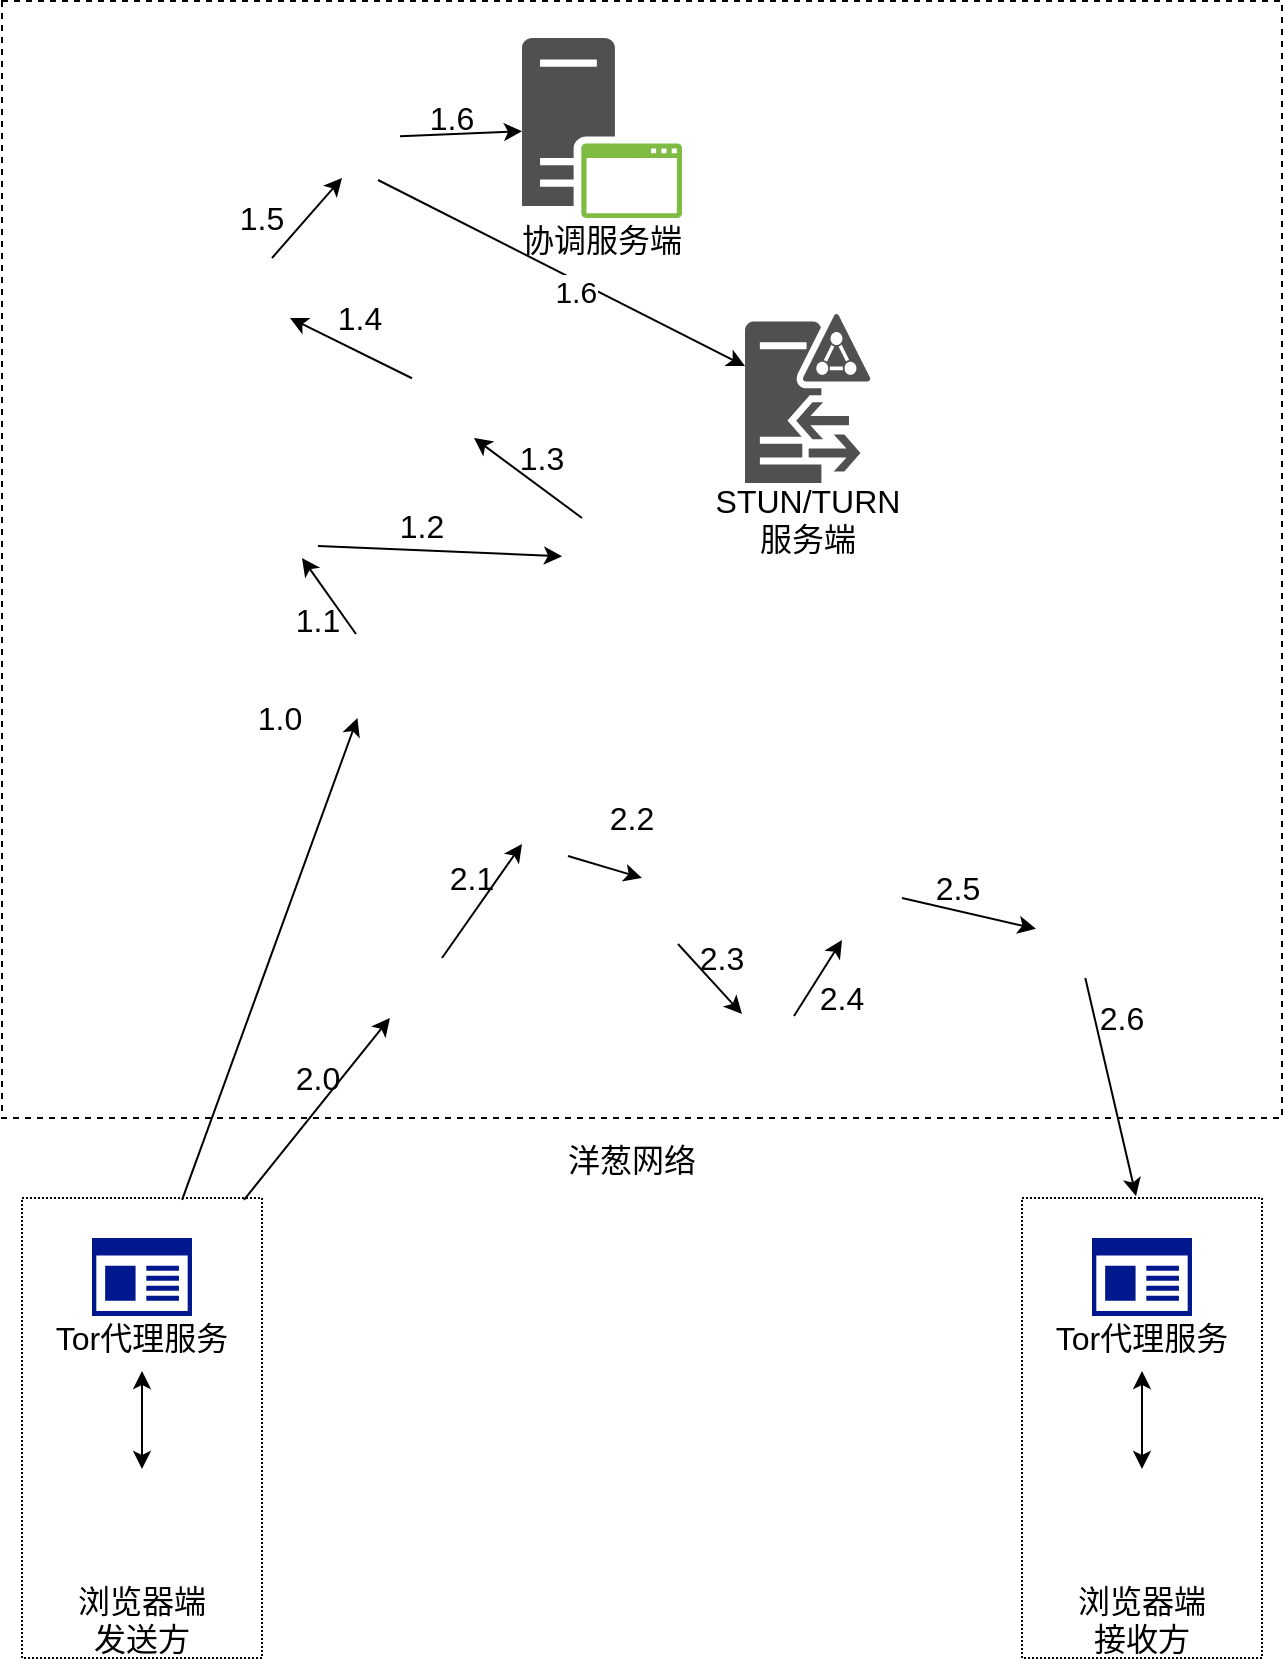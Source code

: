 <mxfile version="14.6.12" type="github">
  <diagram id="OCHjULSu1DyBYGUDZAkZ" name="Page-1">
    <mxGraphModel dx="904" dy="589" grid="1" gridSize="10" guides="1" tooltips="1" connect="0" arrows="1" fold="1" page="1" pageScale="1" pageWidth="827" pageHeight="1169" math="0" shadow="0">
      <root>
        <mxCell id="0" />
        <mxCell id="1" parent="0" />
        <mxCell id="9-z5hyXyrFVvHmD_KuJB-18" value="" style="rounded=0;whiteSpace=wrap;fontSize=16;dashed=1;" parent="1" vertex="1">
          <mxGeometry x="310" y="151.5" width="640" height="558.5" as="geometry" />
        </mxCell>
        <mxCell id="c0s-1U45BDCgnt8DzCzi-7" value="" style="pointerEvents=1;shadow=0;dashed=0;strokeColor=none;fillColor=#505050;labelPosition=center;verticalLabelPosition=bottom;verticalAlign=top;outlineConnect=0;align=center;shape=mxgraph.office.servers.application_server_green;fontSize=16;" parent="1" vertex="1">
          <mxGeometry x="570" y="170" width="80" height="90" as="geometry" />
        </mxCell>
        <mxCell id="c0s-1U45BDCgnt8DzCzi-54" value="协调服务端" style="text;align=center;verticalAlign=middle;resizable=0;points=[];autosize=1;fontSize=16;" parent="1" vertex="1">
          <mxGeometry x="560" y="260" width="100" height="20" as="geometry" />
        </mxCell>
        <mxCell id="c0s-1U45BDCgnt8DzCzi-16" value="" style="shape=image;verticalAlign=top;verticalLabelPosition=bottom;labelBackgroundColor=#ffffff;imageAspect=0;aspect=fixed;image=https://cdn0.iconfinder.com/data/icons/flat-round-system/512/tor-128.png;fontSize=16;" parent="1" vertex="1">
          <mxGeometry x="429" y="400" width="40" height="40" as="geometry" />
        </mxCell>
        <mxCell id="c0s-1U45BDCgnt8DzCzi-17" value="" style="shape=image;verticalAlign=top;verticalLabelPosition=bottom;labelBackgroundColor=#ffffff;imageAspect=0;aspect=fixed;image=https://cdn0.iconfinder.com/data/icons/flat-round-system/512/tor-128.png;fontSize=16;" parent="1" vertex="1">
          <mxGeometry x="515" y="330" width="40" height="40" as="geometry" />
        </mxCell>
        <mxCell id="c0s-1U45BDCgnt8DzCzi-18" value="" style="shape=image;verticalAlign=top;verticalLabelPosition=bottom;labelBackgroundColor=#ffffff;imageAspect=0;aspect=fixed;image=https://cdn0.iconfinder.com/data/icons/flat-round-system/512/tor-128.png;fontSize=16;" parent="1" vertex="1">
          <mxGeometry x="590" y="410" width="40" height="40" as="geometry" />
        </mxCell>
        <mxCell id="c0s-1U45BDCgnt8DzCzi-19" value="" style="shape=image;verticalAlign=top;verticalLabelPosition=bottom;labelBackgroundColor=#ffffff;imageAspect=0;aspect=fixed;image=https://cdn0.iconfinder.com/data/icons/flat-round-system/512/tor-128.png;fontSize=16;" parent="1" vertex="1">
          <mxGeometry x="790" y="410.75" width="40" height="40" as="geometry" />
        </mxCell>
        <mxCell id="c0s-1U45BDCgnt8DzCzi-21" value="" style="shape=image;verticalAlign=top;verticalLabelPosition=bottom;labelBackgroundColor=#ffffff;imageAspect=0;aspect=fixed;image=https://cdn0.iconfinder.com/data/icons/flat-round-system/512/tor-128.png;fontSize=16;" parent="1" vertex="1">
          <mxGeometry x="475" y="470" width="40" height="40" as="geometry" />
        </mxCell>
        <mxCell id="c0s-1U45BDCgnt8DzCzi-58" value="洋葱网络" style="text;align=center;verticalAlign=middle;resizable=0;points=[];autosize=1;fontSize=16;" parent="1" vertex="1">
          <mxGeometry x="585" y="720" width="80" height="20" as="geometry" />
        </mxCell>
        <mxCell id="9-z5hyXyrFVvHmD_KuJB-19" value="" style="shape=image;verticalAlign=top;verticalLabelPosition=bottom;labelBackgroundColor=#ffffff;imageAspect=0;aspect=fixed;image=https://cdn0.iconfinder.com/data/icons/flat-round-system/512/tor-128.png;fontSize=16;" parent="1" vertex="1">
          <mxGeometry x="414" y="280" width="40" height="40" as="geometry" />
        </mxCell>
        <mxCell id="9-z5hyXyrFVvHmD_KuJB-21" value="" style="shape=image;verticalAlign=top;verticalLabelPosition=bottom;labelBackgroundColor=#ffffff;imageAspect=0;aspect=fixed;image=https://cdn0.iconfinder.com/data/icons/flat-round-system/512/tor-128.png;fontSize=16;" parent="1" vertex="1">
          <mxGeometry x="860" y="320" width="40" height="40" as="geometry" />
        </mxCell>
        <mxCell id="9-z5hyXyrFVvHmD_KuJB-23" value="" style="shape=image;verticalAlign=top;verticalLabelPosition=bottom;labelBackgroundColor=#ffffff;imageAspect=0;aspect=fixed;image=https://cdn0.iconfinder.com/data/icons/flat-round-system/512/tor-128.png;fontSize=16;" parent="1" vertex="1">
          <mxGeometry x="500" y="620" width="40" height="40" as="geometry" />
        </mxCell>
        <mxCell id="9-z5hyXyrFVvHmD_KuJB-24" value="" style="shape=image;verticalAlign=top;verticalLabelPosition=bottom;labelBackgroundColor=#ffffff;imageAspect=0;aspect=fixed;image=https://cdn0.iconfinder.com/data/icons/flat-round-system/512/tor-128.png;fontSize=16;" parent="1" vertex="1">
          <mxGeometry x="469" y="200" width="40" height="40" as="geometry" />
        </mxCell>
        <mxCell id="9-z5hyXyrFVvHmD_KuJB-25" value="" style="shape=image;verticalAlign=top;verticalLabelPosition=bottom;labelBackgroundColor=#ffffff;imageAspect=0;aspect=fixed;image=https://cdn0.iconfinder.com/data/icons/flat-round-system/512/tor-128.png;fontSize=16;" parent="1" vertex="1">
          <mxGeometry x="693" y="200" width="40" height="40" as="geometry" />
        </mxCell>
        <mxCell id="9-z5hyXyrFVvHmD_KuJB-27" value=" " style="text;strokeColor=none;fillColor=none;align=center;verticalAlign=middle;whiteSpace=wrap;rounded=0;dashed=1;fontSize=16;" parent="1" vertex="1">
          <mxGeometry x="618" y="430" width="40" height="20" as="geometry" />
        </mxCell>
        <mxCell id="3aFzCoHox-xoftAFMv3z-1" value="" style="rounded=0;whiteSpace=wrap;dashed=1;dashPattern=1 1;fontSize=16;" parent="1" vertex="1">
          <mxGeometry x="320" y="750" width="120" height="230" as="geometry" />
        </mxCell>
        <mxCell id="3aFzCoHox-xoftAFMv3z-5" value="" style="aspect=fixed;pointerEvents=1;shadow=0;dashed=0;strokeColor=none;labelPosition=center;verticalLabelPosition=bottom;verticalAlign=top;align=center;fillColor=#00188D;shape=mxgraph.mscae.enterprise.app_generic;fontSize=16;" parent="1" vertex="1">
          <mxGeometry x="355" y="770" width="50" height="39" as="geometry" />
        </mxCell>
        <mxCell id="3aFzCoHox-xoftAFMv3z-6" value="Tor代理服务" style="text;align=center;verticalAlign=middle;resizable=0;points=[];autosize=1;fontSize=16;" parent="1" vertex="1">
          <mxGeometry x="330" y="809" width="100" height="20" as="geometry" />
        </mxCell>
        <mxCell id="3aFzCoHox-xoftAFMv3z-12" value="" style="rounded=0;orthogonalLoop=1;jettySize=auto;fontSize=16;startArrow=classic;startFill=1;" parent="1" edge="1">
          <mxGeometry x="325" y="665.5" as="geometry">
            <mxPoint x="380" y="885.5" as="sourcePoint" />
            <mxPoint x="380" y="836.5" as="targetPoint" />
          </mxGeometry>
        </mxCell>
        <mxCell id="c0s-1U45BDCgnt8DzCzi-28" value="" style="rounded=0;orthogonalLoop=1;jettySize=auto;fontSize=16;exitX=0.667;exitY=0.004;exitDx=0;exitDy=0;exitPerimeter=0;" parent="1" source="3aFzCoHox-xoftAFMv3z-1" target="c0s-1U45BDCgnt8DzCzi-21" edge="1">
          <mxGeometry x="370" y="310" as="geometry">
            <mxPoint x="439" y="538.395" as="sourcePoint" />
          </mxGeometry>
        </mxCell>
        <mxCell id="T7WeoSZBhTSac08RslKe-7" value="" style="rounded=0;orthogonalLoop=1;jettySize=auto;fontSize=16;exitX=0.975;exitY=0.6;exitDx=0;exitDy=0;exitPerimeter=0;" parent="1" source="c0s-1U45BDCgnt8DzCzi-16" target="c0s-1U45BDCgnt8DzCzi-18" edge="1">
          <mxGeometry x="418.39" y="191" as="geometry">
            <mxPoint x="460" y="410" as="sourcePoint" />
            <mxPoint x="494.39" y="320" as="targetPoint" />
          </mxGeometry>
        </mxCell>
        <mxCell id="T7WeoSZBhTSac08RslKe-8" value="" style="rounded=0;orthogonalLoop=1;jettySize=auto;fontSize=16;exitX=0.3;exitY=-0.05;exitDx=0;exitDy=0;exitPerimeter=0;" parent="1" source="c0s-1U45BDCgnt8DzCzi-21" edge="1">
          <mxGeometry x="413" y="247.91" as="geometry">
            <mxPoint x="482" y="470" as="sourcePoint" />
            <mxPoint x="460" y="430" as="targetPoint" />
          </mxGeometry>
        </mxCell>
        <mxCell id="T7WeoSZBhTSac08RslKe-9" value="" style="rounded=0;orthogonalLoop=1;jettySize=auto;fontSize=16;entryX=0.775;entryY=1;entryDx=0;entryDy=0;entryPerimeter=0;" parent="1" target="c0s-1U45BDCgnt8DzCzi-17" edge="1">
          <mxGeometry x="531" y="181.6" as="geometry">
            <mxPoint x="600" y="410" as="sourcePoint" />
            <mxPoint x="636" y="378.884" as="targetPoint" />
          </mxGeometry>
        </mxCell>
        <mxCell id="T7WeoSZBhTSac08RslKe-10" value="" style="rounded=0;orthogonalLoop=1;jettySize=auto;fontSize=16;entryX=0.775;entryY=1;entryDx=0;entryDy=0;entryPerimeter=0;" parent="1" source="c0s-1U45BDCgnt8DzCzi-17" edge="1">
          <mxGeometry x="439" y="121.6" as="geometry">
            <mxPoint x="508" y="340" as="sourcePoint" />
            <mxPoint x="454" y="310" as="targetPoint" />
          </mxGeometry>
        </mxCell>
        <mxCell id="T7WeoSZBhTSac08RslKe-11" value="" style="rounded=0;orthogonalLoop=1;jettySize=auto;fontSize=16;" parent="1" edge="1">
          <mxGeometry x="368.5" y="61.48" as="geometry">
            <mxPoint x="445" y="280" as="sourcePoint" />
            <mxPoint x="480" y="240" as="targetPoint" />
          </mxGeometry>
        </mxCell>
        <mxCell id="T7WeoSZBhTSac08RslKe-12" value="" style="rounded=0;orthogonalLoop=1;jettySize=auto;fontSize=16;" parent="1" source="9-z5hyXyrFVvHmD_KuJB-24" target="c0s-1U45BDCgnt8DzCzi-7" edge="1">
          <mxGeometry x="473.5" y="26.48" as="geometry">
            <mxPoint x="550" y="245" as="sourcePoint" />
            <mxPoint x="585" y="195" as="targetPoint" />
          </mxGeometry>
        </mxCell>
        <mxCell id="T7WeoSZBhTSac08RslKe-13" value="1.0" style="text;strokeColor=none;fillColor=none;align=center;verticalAlign=middle;whiteSpace=wrap;rounded=0;dashed=1;dashPattern=1 1;fontSize=16;" parent="1" vertex="1">
          <mxGeometry x="429" y="500" width="40" height="20" as="geometry" />
        </mxCell>
        <mxCell id="T7WeoSZBhTSac08RslKe-14" value="1.1" style="text;strokeColor=none;fillColor=none;align=center;verticalAlign=middle;whiteSpace=wrap;rounded=0;dashed=1;dashPattern=1 1;fontSize=16;" parent="1" vertex="1">
          <mxGeometry x="448" y="450.75" width="40" height="20" as="geometry" />
        </mxCell>
        <mxCell id="T7WeoSZBhTSac08RslKe-15" value="1.2" style="text;strokeColor=none;fillColor=none;align=center;verticalAlign=middle;whiteSpace=wrap;rounded=0;dashed=1;dashPattern=1 1;fontSize=16;" parent="1" vertex="1">
          <mxGeometry x="500" y="404" width="40" height="20" as="geometry" />
        </mxCell>
        <mxCell id="T7WeoSZBhTSac08RslKe-16" value="1.3" style="text;strokeColor=none;fillColor=none;align=center;verticalAlign=middle;whiteSpace=wrap;rounded=0;dashed=1;dashPattern=1 1;fontSize=16;" parent="1" vertex="1">
          <mxGeometry x="560" y="370" width="40" height="20" as="geometry" />
        </mxCell>
        <mxCell id="T7WeoSZBhTSac08RslKe-17" value="1.4" style="text;strokeColor=none;fillColor=none;align=center;verticalAlign=middle;whiteSpace=wrap;rounded=0;dashed=1;dashPattern=1 1;fontSize=16;" parent="1" vertex="1">
          <mxGeometry x="469" y="300" width="40" height="20" as="geometry" />
        </mxCell>
        <mxCell id="T7WeoSZBhTSac08RslKe-18" value="1.5" style="text;strokeColor=none;fillColor=none;align=center;verticalAlign=middle;whiteSpace=wrap;rounded=0;dashed=1;dashPattern=1 1;fontSize=16;" parent="1" vertex="1">
          <mxGeometry x="420" y="250" width="40" height="20" as="geometry" />
        </mxCell>
        <mxCell id="T7WeoSZBhTSac08RslKe-19" value="1.6" style="text;strokeColor=none;fillColor=none;align=center;verticalAlign=middle;whiteSpace=wrap;rounded=0;dashed=1;dashPattern=1 1;fontSize=16;" parent="1" vertex="1">
          <mxGeometry x="515" y="200" width="40" height="20" as="geometry" />
        </mxCell>
        <mxCell id="T7WeoSZBhTSac08RslKe-20" value="" style="shape=image;verticalAlign=top;verticalLabelPosition=bottom;labelBackgroundColor=#ffffff;imageAspect=0;aspect=fixed;image=https://cdn1.iconfinder.com/data/icons/logotypes/32/chrome-128.png;fontSize=16;" parent="1" vertex="1">
          <mxGeometry x="355" y="890" width="50" height="50" as="geometry" />
        </mxCell>
        <mxCell id="T7WeoSZBhTSac08RslKe-21" value="浏览器端&#xa;发送方" style="text;align=center;verticalAlign=middle;resizable=0;points=[];autosize=1;fontSize=16;" parent="1" vertex="1">
          <mxGeometry x="340" y="940" width="80" height="40" as="geometry" />
        </mxCell>
        <mxCell id="T7WeoSZBhTSac08RslKe-30" value="" style="rounded=0;whiteSpace=wrap;dashed=1;dashPattern=1 1;fontSize=16;" parent="1" vertex="1">
          <mxGeometry x="820" y="750" width="120" height="230" as="geometry" />
        </mxCell>
        <mxCell id="T7WeoSZBhTSac08RslKe-31" value="" style="aspect=fixed;pointerEvents=1;shadow=0;dashed=0;strokeColor=none;labelPosition=center;verticalLabelPosition=bottom;verticalAlign=top;align=center;fillColor=#00188D;shape=mxgraph.mscae.enterprise.app_generic;fontSize=16;" parent="1" vertex="1">
          <mxGeometry x="855" y="770" width="50" height="39" as="geometry" />
        </mxCell>
        <mxCell id="T7WeoSZBhTSac08RslKe-32" value="Tor代理服务" style="text;align=center;verticalAlign=middle;resizable=0;points=[];autosize=1;fontSize=16;" parent="1" vertex="1">
          <mxGeometry x="830" y="809" width="100" height="20" as="geometry" />
        </mxCell>
        <mxCell id="T7WeoSZBhTSac08RslKe-33" value="" style="rounded=0;orthogonalLoop=1;jettySize=auto;fontSize=16;startArrow=classic;startFill=1;" parent="1" edge="1">
          <mxGeometry x="825" y="665.5" as="geometry">
            <mxPoint x="880" y="885.5" as="sourcePoint" />
            <mxPoint x="880" y="836.5" as="targetPoint" />
          </mxGeometry>
        </mxCell>
        <mxCell id="T7WeoSZBhTSac08RslKe-34" value="" style="shape=image;verticalAlign=top;verticalLabelPosition=bottom;labelBackgroundColor=#ffffff;imageAspect=0;aspect=fixed;image=https://cdn1.iconfinder.com/data/icons/logotypes/32/chrome-128.png;fontSize=16;" parent="1" vertex="1">
          <mxGeometry x="855" y="890" width="50" height="50" as="geometry" />
        </mxCell>
        <mxCell id="T7WeoSZBhTSac08RslKe-35" value="浏览器端&#xa;接收方" style="text;align=center;verticalAlign=middle;resizable=0;points=[];autosize=1;fontSize=16;" parent="1" vertex="1">
          <mxGeometry x="840" y="940" width="80" height="40" as="geometry" />
        </mxCell>
        <mxCell id="T7WeoSZBhTSac08RslKe-37" value="" style="rounded=0;orthogonalLoop=1;jettySize=auto;fontSize=16;exitX=0.925;exitY=0.004;exitDx=0;exitDy=0;exitPerimeter=0;" parent="1" source="3aFzCoHox-xoftAFMv3z-1" target="9-z5hyXyrFVvHmD_KuJB-23" edge="1">
          <mxGeometry x="428.39" y="201" as="geometry">
            <mxPoint x="478" y="434" as="sourcePoint" />
            <mxPoint x="600" y="439.155" as="targetPoint" />
          </mxGeometry>
        </mxCell>
        <mxCell id="T7WeoSZBhTSac08RslKe-38" value="" style="shape=image;verticalAlign=top;verticalLabelPosition=bottom;labelBackgroundColor=#ffffff;imageAspect=0;aspect=fixed;image=https://cdn0.iconfinder.com/data/icons/flat-round-system/512/tor-128.png;fontSize=16;" parent="1" vertex="1">
          <mxGeometry x="760" y="280" width="40" height="40" as="geometry" />
        </mxCell>
        <mxCell id="T7WeoSZBhTSac08RslKe-39" value="" style="shape=image;verticalAlign=top;verticalLabelPosition=bottom;labelBackgroundColor=#ffffff;imageAspect=0;aspect=fixed;image=https://cdn0.iconfinder.com/data/icons/flat-round-system/512/tor-128.png;fontSize=16;" parent="1" vertex="1">
          <mxGeometry x="565" y="540" width="40" height="40" as="geometry" />
        </mxCell>
        <mxCell id="T7WeoSZBhTSac08RslKe-40" value="" style="rounded=0;orthogonalLoop=1;jettySize=auto;fontSize=16;" parent="1" edge="1">
          <mxGeometry x="438.39" y="206" as="geometry">
            <mxPoint x="530" y="630" as="sourcePoint" />
            <mxPoint x="570" y="573" as="targetPoint" />
          </mxGeometry>
        </mxCell>
        <mxCell id="T7WeoSZBhTSac08RslKe-41" value="" style="shape=image;verticalAlign=top;verticalLabelPosition=bottom;labelBackgroundColor=#ffffff;imageAspect=0;aspect=fixed;image=https://cdn0.iconfinder.com/data/icons/flat-round-system/512/tor-128.png;fontSize=16;" parent="1" vertex="1">
          <mxGeometry x="620" y="585" width="40" height="40" as="geometry" />
        </mxCell>
        <mxCell id="T7WeoSZBhTSac08RslKe-42" value="" style="shape=image;verticalAlign=top;verticalLabelPosition=bottom;labelBackgroundColor=#ffffff;imageAspect=0;aspect=fixed;image=https://cdn0.iconfinder.com/data/icons/flat-round-system/512/tor-128.png;fontSize=16;" parent="1" vertex="1">
          <mxGeometry x="670" y="650" width="40" height="40" as="geometry" />
        </mxCell>
        <mxCell id="T7WeoSZBhTSac08RslKe-43" value="" style="shape=image;verticalAlign=top;verticalLabelPosition=bottom;labelBackgroundColor=#ffffff;imageAspect=0;aspect=fixed;image=https://cdn0.iconfinder.com/data/icons/flat-round-system/512/tor-128.png;fontSize=16;" parent="1" vertex="1">
          <mxGeometry x="720" y="585" width="40" height="40" as="geometry" />
        </mxCell>
        <mxCell id="T7WeoSZBhTSac08RslKe-44" value="" style="shape=image;verticalAlign=top;verticalLabelPosition=bottom;labelBackgroundColor=#ffffff;imageAspect=0;aspect=fixed;image=https://cdn0.iconfinder.com/data/icons/flat-round-system/512/tor-128.png;fontSize=16;" parent="1" vertex="1">
          <mxGeometry x="827" y="600" width="40" height="40" as="geometry" />
        </mxCell>
        <mxCell id="T7WeoSZBhTSac08RslKe-45" value="" style="rounded=0;orthogonalLoop=1;jettySize=auto;fontSize=16;exitX=0.7;exitY=0.975;exitDx=0;exitDy=0;exitPerimeter=0;" parent="1" source="T7WeoSZBhTSac08RslKe-39" edge="1">
          <mxGeometry x="448.39" y="221" as="geometry">
            <mxPoint x="600" y="540" as="sourcePoint" />
            <mxPoint x="630" y="590" as="targetPoint" />
          </mxGeometry>
        </mxCell>
        <mxCell id="T7WeoSZBhTSac08RslKe-46" value="" style="rounded=0;orthogonalLoop=1;jettySize=auto;fontSize=16;" parent="1" edge="1">
          <mxGeometry x="498.39" y="295" as="geometry">
            <mxPoint x="648" y="623" as="sourcePoint" />
            <mxPoint x="680" y="658" as="targetPoint" />
          </mxGeometry>
        </mxCell>
        <mxCell id="T7WeoSZBhTSac08RslKe-47" value="" style="rounded=0;orthogonalLoop=1;jettySize=auto;fontSize=16;" parent="1" edge="1">
          <mxGeometry x="504.39" y="304" as="geometry">
            <mxPoint x="706" y="659" as="sourcePoint" />
            <mxPoint x="730" y="621" as="targetPoint" />
          </mxGeometry>
        </mxCell>
        <mxCell id="T7WeoSZBhTSac08RslKe-48" value="" style="rounded=0;orthogonalLoop=1;jettySize=auto;fontSize=16;" parent="1" target="T7WeoSZBhTSac08RslKe-44" edge="1">
          <mxGeometry x="531.39" y="230" as="geometry">
            <mxPoint x="760" y="600" as="sourcePoint" />
            <mxPoint x="753" y="540" as="targetPoint" />
          </mxGeometry>
        </mxCell>
        <mxCell id="T7WeoSZBhTSac08RslKe-49" value="" style="rounded=0;orthogonalLoop=1;jettySize=auto;fontSize=16;entryX=0.475;entryY=-0.004;entryDx=0;entryDy=0;entryPerimeter=0;" parent="1" source="T7WeoSZBhTSac08RslKe-44" target="T7WeoSZBhTSac08RslKe-30" edge="1">
          <mxGeometry x="541.39" y="240" as="geometry">
            <mxPoint x="743" y="595" as="sourcePoint" />
            <mxPoint x="761" y="559" as="targetPoint" />
          </mxGeometry>
        </mxCell>
        <mxCell id="T7WeoSZBhTSac08RslKe-50" value="2.0" style="text;strokeColor=none;fillColor=none;align=center;verticalAlign=middle;whiteSpace=wrap;rounded=0;dashed=1;dashPattern=1 1;fontSize=16;" parent="1" vertex="1">
          <mxGeometry x="448" y="680" width="40" height="20" as="geometry" />
        </mxCell>
        <mxCell id="T7WeoSZBhTSac08RslKe-51" value="2.1" style="text;strokeColor=none;fillColor=none;align=center;verticalAlign=middle;whiteSpace=wrap;rounded=0;dashed=1;dashPattern=1 1;fontSize=16;" parent="1" vertex="1">
          <mxGeometry x="525" y="580" width="40" height="20" as="geometry" />
        </mxCell>
        <mxCell id="T7WeoSZBhTSac08RslKe-52" value="2.2" style="text;strokeColor=none;fillColor=none;align=center;verticalAlign=middle;whiteSpace=wrap;rounded=0;dashed=1;dashPattern=1 1;fontSize=16;" parent="1" vertex="1">
          <mxGeometry x="605" y="550" width="40" height="20" as="geometry" />
        </mxCell>
        <mxCell id="T7WeoSZBhTSac08RslKe-53" value="2.3" style="text;strokeColor=none;fillColor=none;align=center;verticalAlign=middle;whiteSpace=wrap;rounded=0;dashed=1;dashPattern=1 1;fontSize=16;" parent="1" vertex="1">
          <mxGeometry x="650" y="620" width="40" height="20" as="geometry" />
        </mxCell>
        <mxCell id="T7WeoSZBhTSac08RslKe-54" value="2.4" style="text;strokeColor=none;fillColor=none;align=center;verticalAlign=middle;whiteSpace=wrap;rounded=0;dashed=1;dashPattern=1 1;fontSize=16;" parent="1" vertex="1">
          <mxGeometry x="710" y="640" width="40" height="20" as="geometry" />
        </mxCell>
        <mxCell id="T7WeoSZBhTSac08RslKe-55" value="2.5" style="text;strokeColor=none;fillColor=none;align=center;verticalAlign=middle;whiteSpace=wrap;rounded=0;dashed=1;dashPattern=1 1;fontSize=16;" parent="1" vertex="1">
          <mxGeometry x="768" y="585" width="40" height="20" as="geometry" />
        </mxCell>
        <mxCell id="T7WeoSZBhTSac08RslKe-56" value="2.6" style="text;strokeColor=none;fillColor=none;align=center;verticalAlign=middle;whiteSpace=wrap;rounded=0;dashed=1;dashPattern=1 1;fontSize=16;" parent="1" vertex="1">
          <mxGeometry x="850" y="650" width="40" height="20" as="geometry" />
        </mxCell>
        <mxCell id="YBeNmk1CUAF9tcvQvxIP-2" value="" style="pointerEvents=1;shadow=0;dashed=0;strokeColor=none;fillColor=#505050;labelPosition=center;verticalLabelPosition=bottom;verticalAlign=top;outlineConnect=0;align=center;shape=mxgraph.office.servers.active_directory_federation_services_proxy;fontSize=15;" parent="1" vertex="1">
          <mxGeometry x="681.5" y="307.5" width="63" height="85" as="geometry" />
        </mxCell>
        <mxCell id="YBeNmk1CUAF9tcvQvxIP-3" value="STUN/TURN&#xa;服务端" style="text;align=center;verticalAlign=middle;resizable=0;points=[];autosize=1;fontSize=16;" parent="1" vertex="1">
          <mxGeometry x="658" y="390" width="110" height="40" as="geometry" />
        </mxCell>
        <mxCell id="YBeNmk1CUAF9tcvQvxIP-4" value="" style="rounded=0;orthogonalLoop=1;jettySize=auto;fontSize=16;exitX=0.725;exitY=1.025;exitDx=0;exitDy=0;exitPerimeter=0;" parent="1" source="9-z5hyXyrFVvHmD_KuJB-24" target="YBeNmk1CUAF9tcvQvxIP-2" edge="1">
          <mxGeometry x="508.5" y="111.48" as="geometry">
            <mxPoint x="585" y="330" as="sourcePoint" />
            <mxPoint x="620" y="290" as="targetPoint" />
          </mxGeometry>
        </mxCell>
        <mxCell id="YBeNmk1CUAF9tcvQvxIP-5" value="1.6" style="edgeLabel;align=center;verticalAlign=middle;resizable=0;points=[];fontSize=15;" parent="YBeNmk1CUAF9tcvQvxIP-4" vertex="1" connectable="0">
          <mxGeometry relative="1" as="geometry">
            <mxPoint x="7" y="8" as="offset" />
          </mxGeometry>
        </mxCell>
      </root>
    </mxGraphModel>
  </diagram>
</mxfile>
